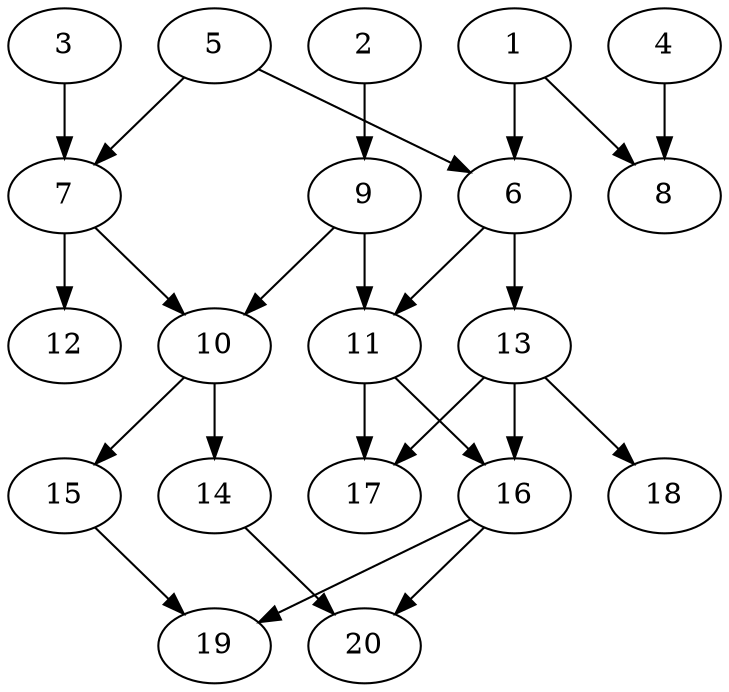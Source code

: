 // DAG automatically generated by daggen at Sat Jul 27 15:38:13 2019
// ./daggen --dot -n 20 --ccr 0.3 --fat 0.6 --regular 0.5 --density 0.4 --mindata 5242880 --maxdata 52428800 
digraph G {
  1 [size="80257707", alpha="0.02", expect_size="24077312"] 
  1 -> 6 [size ="24077312"]
  1 -> 8 [size ="24077312"]
  2 [size="73721173", alpha="0.17", expect_size="22116352"] 
  2 -> 9 [size ="22116352"]
  3 [size="72823467", alpha="0.09", expect_size="21847040"] 
  3 -> 7 [size ="21847040"]
  4 [size="58309973", alpha="0.15", expect_size="17492992"] 
  4 -> 8 [size ="17492992"]
  5 [size="35758080", alpha="0.05", expect_size="10727424"] 
  5 -> 6 [size ="10727424"]
  5 -> 7 [size ="10727424"]
  6 [size="94344533", alpha="0.01", expect_size="28303360"] 
  6 -> 11 [size ="28303360"]
  6 -> 13 [size ="28303360"]
  7 [size="173114027", alpha="0.16", expect_size="51934208"] 
  7 -> 10 [size ="51934208"]
  7 -> 12 [size ="51934208"]
  8 [size="141991253", alpha="0.09", expect_size="42597376"] 
  9 [size="169833813", alpha="0.18", expect_size="50950144"] 
  9 -> 10 [size ="50950144"]
  9 -> 11 [size ="50950144"]
  10 [size="43134293", alpha="0.07", expect_size="12940288"] 
  10 -> 14 [size ="12940288"]
  10 -> 15 [size ="12940288"]
  11 [size="91910827", alpha="0.08", expect_size="27573248"] 
  11 -> 16 [size ="27573248"]
  11 -> 17 [size ="27573248"]
  12 [size="110233600", alpha="0.10", expect_size="33070080"] 
  13 [size="89135787", alpha="0.09", expect_size="26740736"] 
  13 -> 16 [size ="26740736"]
  13 -> 17 [size ="26740736"]
  13 -> 18 [size ="26740736"]
  14 [size="162402987", alpha="0.06", expect_size="48720896"] 
  14 -> 20 [size ="48720896"]
  15 [size="123112107", alpha="0.13", expect_size="36933632"] 
  15 -> 19 [size ="36933632"]
  16 [size="160648533", alpha="0.10", expect_size="48194560"] 
  16 -> 19 [size ="48194560"]
  16 -> 20 [size ="48194560"]
  17 [size="171209387", alpha="0.00", expect_size="51362816"] 
  18 [size="141895680", alpha="0.11", expect_size="42568704"] 
  19 [size="52766720", alpha="0.19", expect_size="15830016"] 
  20 [size="34522453", alpha="0.10", expect_size="10356736"] 
}
